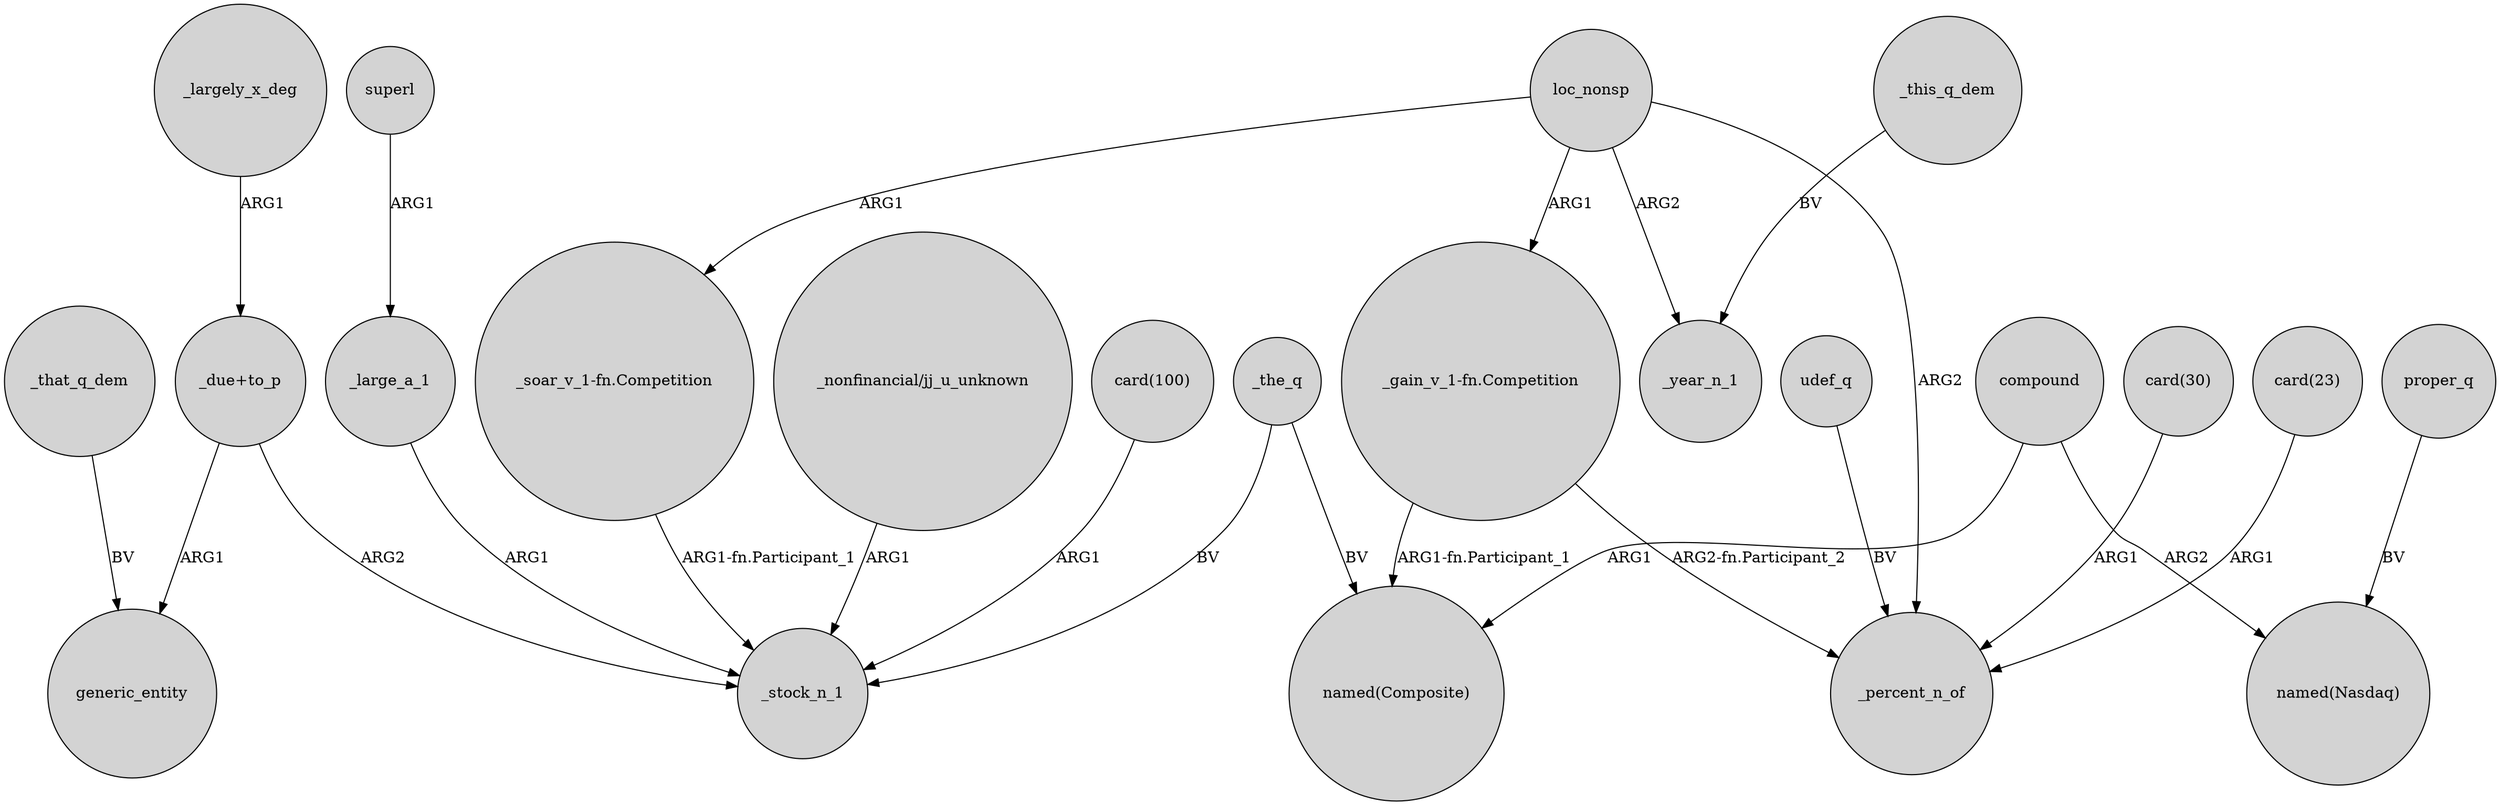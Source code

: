 digraph {
	node [shape=circle style=filled]
	"_due+to_p" -> generic_entity [label=ARG1]
	proper_q -> "named(Nasdaq)" [label=BV]
	superl -> _large_a_1 [label=ARG1]
	_the_q -> "named(Composite)" [label=BV]
	loc_nonsp -> "_gain_v_1-fn.Competition" [label=ARG1]
	"card(23)" -> _percent_n_of [label=ARG1]
	loc_nonsp -> _year_n_1 [label=ARG2]
	"_soar_v_1-fn.Competition" -> _stock_n_1 [label="ARG1-fn.Participant_1"]
	loc_nonsp -> "_soar_v_1-fn.Competition" [label=ARG1]
	_the_q -> _stock_n_1 [label=BV]
	"_gain_v_1-fn.Competition" -> _percent_n_of [label="ARG2-fn.Participant_2"]
	udef_q -> _percent_n_of [label=BV]
	compound -> "named(Composite)" [label=ARG1]
	_large_a_1 -> _stock_n_1 [label=ARG1]
	"card(30)" -> _percent_n_of [label=ARG1]
	_this_q_dem -> _year_n_1 [label=BV]
	"card(100)" -> _stock_n_1 [label=ARG1]
	"_due+to_p" -> _stock_n_1 [label=ARG2]
	_that_q_dem -> generic_entity [label=BV]
	"_gain_v_1-fn.Competition" -> "named(Composite)" [label="ARG1-fn.Participant_1"]
	compound -> "named(Nasdaq)" [label=ARG2]
	_largely_x_deg -> "_due+to_p" [label=ARG1]
	"_nonfinancial/jj_u_unknown" -> _stock_n_1 [label=ARG1]
	loc_nonsp -> _percent_n_of [label=ARG2]
}
